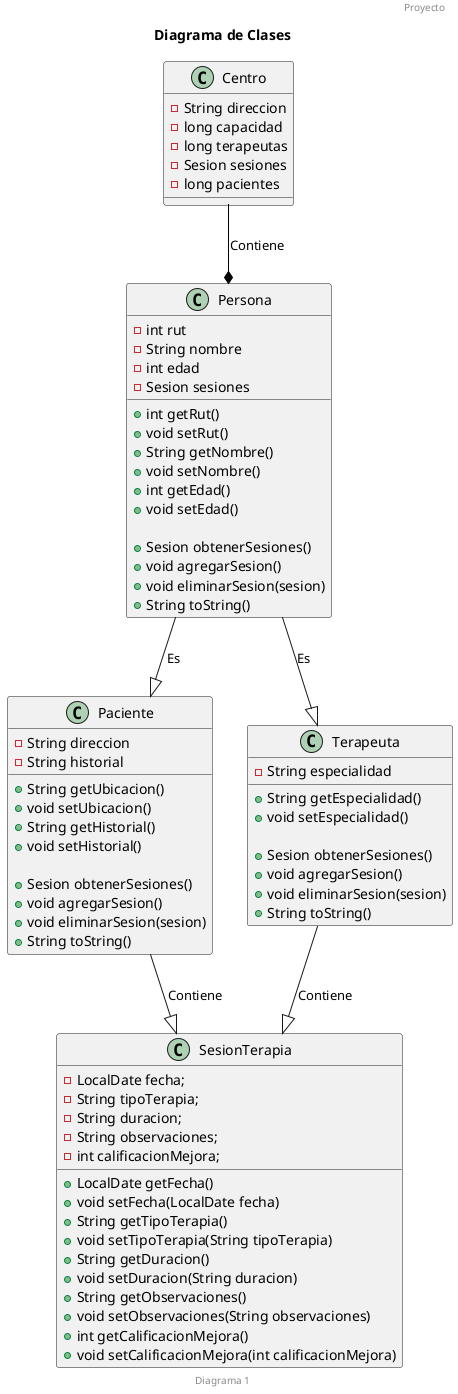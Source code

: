 @startuml Programa

title Diagrama de Clases
header Proyecto
footer Diagrama 1

class Centro {
    - String direccion
    - long capacidad
    - long terapeutas
    - Sesion sesiones
    - long pacientes
    
}

class Persona {
    - int rut
    - String nombre
    - int edad
    - Sesion sesiones

    + int getRut()
    + void setRut()
    + String getNombre()
    + void setNombre()
    + int getEdad()
    + void setEdad()

    + Sesion obtenerSesiones()
    + void agregarSesion()
    + void eliminarSesion(sesion)
    + String toString()
}

class Paciente {
    - String direccion
    - String historial
    
    + String getUbicacion()
    + void setUbicacion()
    + String getHistorial()
    + void setHistorial()

    + Sesion obtenerSesiones()
    + void agregarSesion()
    + void eliminarSesion(sesion)
    + String toString()
}

class Terapeuta {
    - String especialidad
    
    + String getEspecialidad()
    + void setEspecialidad()

    + Sesion obtenerSesiones()
    + void agregarSesion()
    + void eliminarSesion(sesion)
    + String toString()
}

class SesionTerapia {
    - LocalDate fecha;
    - String tipoTerapia;
    - String duracion;
    - String observaciones;
    - int calificacionMejora;

    + LocalDate getFecha()
    + void setFecha(LocalDate fecha)
    + String getTipoTerapia() 
    + void setTipoTerapia(String tipoTerapia)
    + String getDuracion()
    + void setDuracion(String duracion)
    + String getObservaciones() 
    + void setObservaciones(String observaciones)
    + int getCalificacionMejora()
    + void setCalificacionMejora(int calificacionMejora)
}

Centro -[#black]-* Persona : Contiene
Persona --|> Paciente : Es
Persona --|> Terapeuta : Es
Terapeuta --|> SesionTerapia : Contiene
Paciente --|> SesionTerapia : Contiene

@enduml
